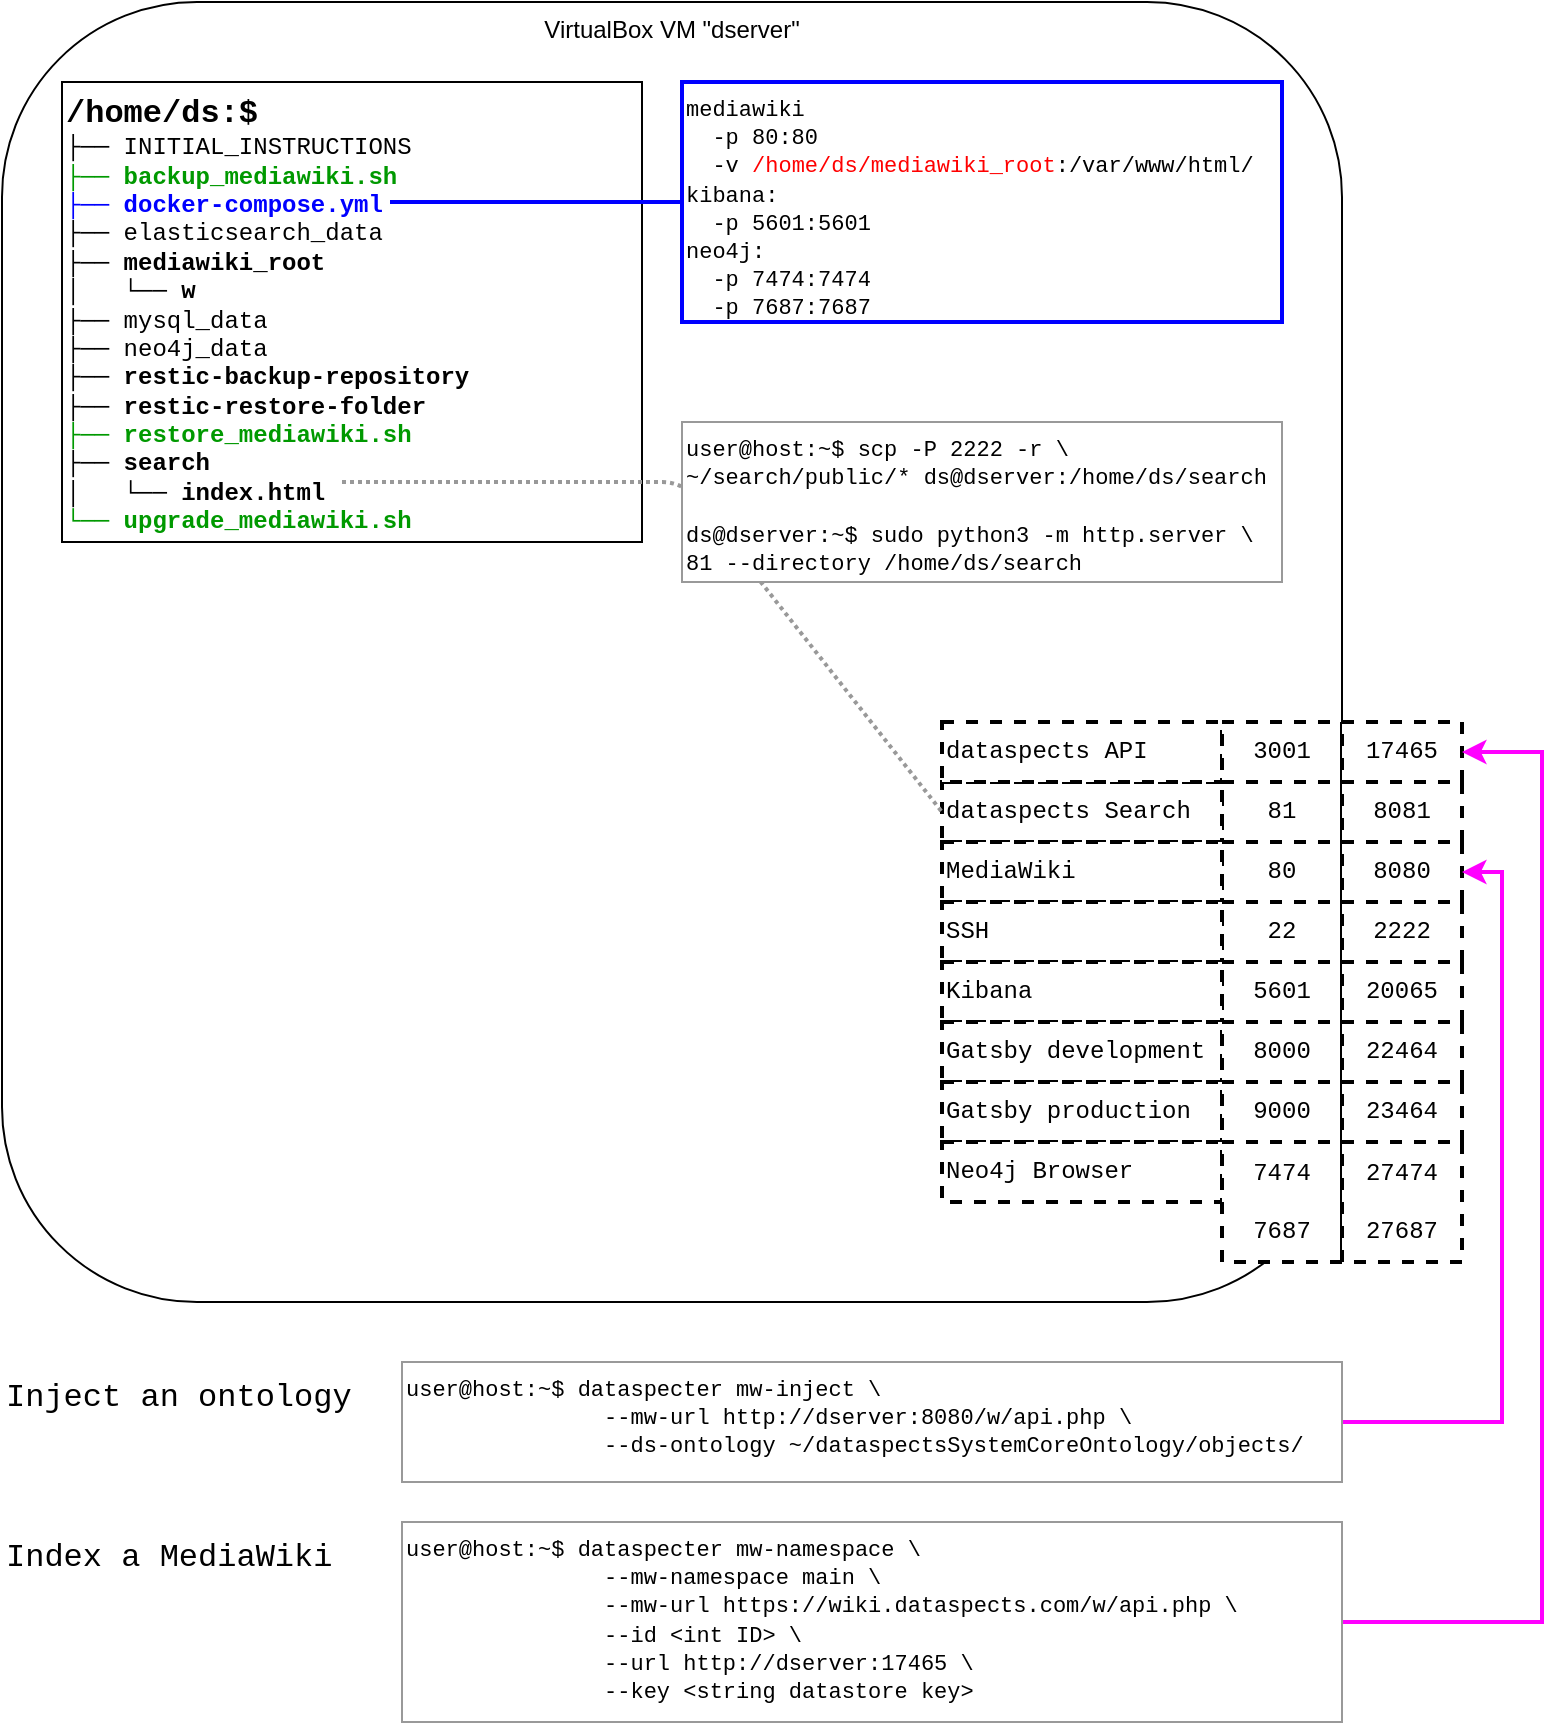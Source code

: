 <mxfile version="13.4.4" type="device"><diagram id="B5oPKk7g6Mease98vsJE" name="dserver"><mxGraphModel dx="1422" dy="843" grid="1" gridSize="10" guides="1" tooltips="1" connect="1" arrows="1" fold="1" page="1" pageScale="1" pageWidth="827" pageHeight="1169" math="0" shadow="0"><root><mxCell id="POHvMe-ZKadoUlujw895-0"/><mxCell id="POHvMe-ZKadoUlujw895-1" parent="POHvMe-ZKadoUlujw895-0"/><mxCell id="fG2kfKNsS_98cwppS686-0" value="VirtualBox VM &quot;dserver&quot;" style="rounded=1;whiteSpace=wrap;html=1;align=center;verticalAlign=top;" parent="POHvMe-ZKadoUlujw895-1" vertex="1"><mxGeometry x="40" y="80" width="670" height="650" as="geometry"/></mxCell><mxCell id="ar_zGOPMIMRHo_uEI_qk-0" value="&lt;div&gt;&lt;font style=&quot;font-size: 16px&quot;&gt;&lt;b&gt;/home/ds:$&lt;/b&gt;&lt;/font&gt;&lt;/div&gt;&lt;div&gt;├── INITIAL_INSTRUCTIONS&lt;/div&gt;&lt;div&gt;&lt;font color=&quot;#009900&quot;&gt;&lt;b&gt;├── backup_mediawiki.sh&lt;/b&gt;&lt;/font&gt;&lt;/div&gt;&lt;div&gt;&lt;font color=&quot;#0000ff&quot;&gt;&lt;b&gt;├── docker-compose.yml&lt;/b&gt;&lt;/font&gt;&lt;/div&gt;&lt;div&gt;├── elasticsearch_data&lt;/div&gt;&lt;div&gt;&lt;b&gt;├── mediawiki_root&lt;/b&gt;&lt;/div&gt;&lt;div&gt;&lt;b&gt;│&amp;nbsp; &amp;nbsp;└── w&lt;/b&gt;&lt;/div&gt;&lt;div&gt;├── mysql_data&lt;/div&gt;&lt;div&gt;&lt;span&gt;├── neo4j_data&lt;/span&gt;&lt;br&gt;&lt;/div&gt;&lt;div&gt;&lt;b&gt;├── restic-backup-repository&lt;/b&gt;&lt;br&gt;&lt;/div&gt;&lt;div&gt;&lt;b&gt;├── restic-restore-folder&lt;/b&gt;&lt;/div&gt;&lt;div&gt;&lt;font color=&quot;#009900&quot;&gt;&lt;b&gt;├── restore_mediawiki.sh&lt;/b&gt;&lt;/font&gt;&lt;/div&gt;&lt;div&gt;&lt;b&gt;├── search&lt;/b&gt;&lt;/div&gt;&lt;div&gt;&lt;b&gt;│&amp;nbsp; &amp;nbsp;└── index.html&lt;/b&gt;&lt;/div&gt;&lt;div&gt;&lt;font color=&quot;#009900&quot;&gt;&lt;b&gt;└── upgrade_mediawiki.sh&lt;/b&gt;&lt;/font&gt;&lt;/div&gt;&lt;div&gt;&lt;br&gt;&lt;/div&gt;" style="rounded=0;whiteSpace=wrap;html=1;align=left;verticalAlign=top;fontFamily=Courier New;" parent="POHvMe-ZKadoUlujw895-1" vertex="1"><mxGeometry x="70" y="120" width="290" height="230" as="geometry"/></mxCell><mxCell id="fG2kfKNsS_98cwppS686-5" value="&lt;div style=&quot;font-size: 11px&quot;&gt;&lt;span style=&quot;font-family: &amp;#34;courier new&amp;#34; ; font-size: 11px&quot;&gt;mediawiki&lt;/span&gt;&lt;br style=&quot;font-size: 11px&quot;&gt;&lt;/div&gt;&lt;div style=&quot;font-size: 11px&quot;&gt;&lt;font face=&quot;Courier New&quot; style=&quot;font-size: 11px&quot;&gt;&amp;nbsp; -p 80:80&lt;/font&gt;&lt;/div&gt;&lt;div style=&quot;font-size: 11px&quot;&gt;&lt;font face=&quot;Courier New&quot; style=&quot;font-size: 11px&quot;&gt;&amp;nbsp; -v &lt;font color=&quot;#ff0000&quot; style=&quot;font-size: 11px&quot;&gt;/home/ds/mediawiki_root&lt;/font&gt;:/var/www/html/&lt;/font&gt;&lt;/div&gt;&lt;div style=&quot;font-size: 11px&quot;&gt;&lt;font face=&quot;Courier New&quot; style=&quot;font-size: 11px&quot;&gt;kibana:&lt;/font&gt;&lt;/div&gt;&lt;div style=&quot;font-size: 11px&quot;&gt;&lt;font face=&quot;Courier New&quot; style=&quot;font-size: 11px&quot;&gt;&amp;nbsp; -p 5601:5601&lt;/font&gt;&lt;/div&gt;&lt;div style=&quot;font-size: 11px&quot;&gt;&lt;font face=&quot;Courier New&quot; style=&quot;font-size: 11px&quot;&gt;neo4j:&lt;/font&gt;&lt;/div&gt;&lt;div style=&quot;font-size: 11px&quot;&gt;&lt;font face=&quot;Courier New&quot; style=&quot;font-size: 11px&quot;&gt;&amp;nbsp; -p 7474:7474&lt;/font&gt;&lt;/div&gt;&lt;div style=&quot;font-size: 11px&quot;&gt;&lt;font face=&quot;Courier New&quot; style=&quot;font-size: 11px&quot;&gt;&amp;nbsp; -p 7687:7687&lt;/font&gt;&lt;/div&gt;" style="rounded=0;whiteSpace=wrap;html=1;fontFamily=Helvetica;fontSize=11;fontColor=#000000;align=left;fillColor=#ffffff;verticalAlign=top;strokeColor=#0000FF;strokeWidth=2;" parent="POHvMe-ZKadoUlujw895-1" vertex="1"><mxGeometry x="380" y="120" width="300" height="120" as="geometry"/></mxCell><mxCell id="ar_zGOPMIMRHo_uEI_qk-1" value="" style="endArrow=none;html=1;fontFamily=Courier New;exitX=0;exitY=0;exitDx=0;exitDy=0;entryX=0;entryY=0.5;entryDx=0;entryDy=0;strokeWidth=2;strokeColor=#0000FF;" parent="POHvMe-ZKadoUlujw895-1" target="fG2kfKNsS_98cwppS686-5" edge="1"><mxGeometry width="50" height="50" relative="1" as="geometry"><mxPoint x="234" y="180" as="sourcePoint"/><mxPoint x="694" y="180" as="targetPoint"/></mxGeometry></mxCell><mxCell id="ar_zGOPMIMRHo_uEI_qk-2" value="80" style="rounded=0;whiteSpace=wrap;html=1;strokeWidth=2;fontFamily=Courier New;fontSize=12;align=center;dashed=1;" parent="POHvMe-ZKadoUlujw895-1" vertex="1"><mxGeometry x="650" y="500" width="60" height="30" as="geometry"/></mxCell><mxCell id="ar_zGOPMIMRHo_uEI_qk-3" value="8080" style="rounded=0;whiteSpace=wrap;html=1;strokeWidth=2;fontFamily=Courier New;fontSize=12;align=center;dashed=1;" parent="POHvMe-ZKadoUlujw895-1" vertex="1"><mxGeometry x="710" y="500" width="60" height="30" as="geometry"/></mxCell><mxCell id="ar_zGOPMIMRHo_uEI_qk-4" value="81" style="rounded=0;whiteSpace=wrap;html=1;strokeWidth=2;fontFamily=Courier New;fontSize=12;align=center;dashed=1;" parent="POHvMe-ZKadoUlujw895-1" vertex="1"><mxGeometry x="650" y="470" width="60" height="30" as="geometry"/></mxCell><mxCell id="ar_zGOPMIMRHo_uEI_qk-5" value="8081" style="rounded=0;whiteSpace=wrap;html=1;strokeWidth=2;fontFamily=Courier New;fontSize=12;align=center;dashed=1;" parent="POHvMe-ZKadoUlujw895-1" vertex="1"><mxGeometry x="710" y="470" width="60" height="30" as="geometry"/></mxCell><mxCell id="ar_zGOPMIMRHo_uEI_qk-7" value="dataspects Search" style="rounded=0;whiteSpace=wrap;html=1;strokeWidth=2;fontFamily=Courier New;fontSize=12;align=left;dashed=1;" parent="POHvMe-ZKadoUlujw895-1" vertex="1"><mxGeometry x="510" y="470" width="140" height="30" as="geometry"/></mxCell><mxCell id="ar_zGOPMIMRHo_uEI_qk-8" value="MediaWiki" style="rounded=0;whiteSpace=wrap;html=1;strokeWidth=2;fontFamily=Courier New;fontSize=12;align=left;dashed=1;" parent="POHvMe-ZKadoUlujw895-1" vertex="1"><mxGeometry x="510" y="500" width="140" height="30" as="geometry"/></mxCell><mxCell id="ar_zGOPMIMRHo_uEI_qk-9" value="22" style="rounded=0;whiteSpace=wrap;html=1;strokeWidth=2;fontFamily=Courier New;fontSize=12;align=center;dashed=1;" parent="POHvMe-ZKadoUlujw895-1" vertex="1"><mxGeometry x="650" y="530" width="60" height="30" as="geometry"/></mxCell><mxCell id="ar_zGOPMIMRHo_uEI_qk-10" value="2222" style="rounded=0;whiteSpace=wrap;html=1;strokeWidth=2;fontFamily=Courier New;fontSize=12;align=center;dashed=1;" parent="POHvMe-ZKadoUlujw895-1" vertex="1"><mxGeometry x="710" y="530" width="60" height="30" as="geometry"/></mxCell><mxCell id="ar_zGOPMIMRHo_uEI_qk-11" value="SSH" style="rounded=0;whiteSpace=wrap;html=1;strokeWidth=2;fontFamily=Courier New;fontSize=12;align=left;dashed=1;" parent="POHvMe-ZKadoUlujw895-1" vertex="1"><mxGeometry x="510" y="530" width="140" height="30" as="geometry"/></mxCell><mxCell id="ar_zGOPMIMRHo_uEI_qk-12" value="dataspects API" style="rounded=0;whiteSpace=wrap;html=1;strokeWidth=2;fontFamily=Courier New;fontSize=12;align=left;dashed=1;" parent="POHvMe-ZKadoUlujw895-1" vertex="1"><mxGeometry x="510" y="440" width="140" height="30" as="geometry"/></mxCell><mxCell id="ar_zGOPMIMRHo_uEI_qk-13" value="3001" style="rounded=0;whiteSpace=wrap;html=1;strokeWidth=2;fontFamily=Courier New;fontSize=12;align=center;dashed=1;" parent="POHvMe-ZKadoUlujw895-1" vertex="1"><mxGeometry x="650" y="440" width="60" height="30" as="geometry"/></mxCell><mxCell id="ar_zGOPMIMRHo_uEI_qk-14" value="17465" style="rounded=0;whiteSpace=wrap;html=1;strokeWidth=2;fontFamily=Courier New;fontSize=12;align=center;dashed=1;" parent="POHvMe-ZKadoUlujw895-1" vertex="1"><mxGeometry x="710" y="440" width="60" height="30" as="geometry"/></mxCell><mxCell id="ar_zGOPMIMRHo_uEI_qk-15" value="5601" style="rounded=0;whiteSpace=wrap;html=1;strokeWidth=2;fontFamily=Courier New;fontSize=12;align=center;dashed=1;" parent="POHvMe-ZKadoUlujw895-1" vertex="1"><mxGeometry x="650" y="560" width="60" height="30" as="geometry"/></mxCell><mxCell id="ar_zGOPMIMRHo_uEI_qk-16" value="20065" style="rounded=0;whiteSpace=wrap;html=1;strokeWidth=2;fontFamily=Courier New;fontSize=12;align=center;dashed=1;" parent="POHvMe-ZKadoUlujw895-1" vertex="1"><mxGeometry x="710" y="560" width="60" height="30" as="geometry"/></mxCell><mxCell id="ar_zGOPMIMRHo_uEI_qk-17" value="Kibana" style="rounded=0;whiteSpace=wrap;html=1;strokeWidth=2;fontFamily=Courier New;fontSize=12;align=left;dashed=1;" parent="POHvMe-ZKadoUlujw895-1" vertex="1"><mxGeometry x="510" y="560" width="140" height="30" as="geometry"/></mxCell><mxCell id="ar_zGOPMIMRHo_uEI_qk-18" value="Gatsby development" style="rounded=0;whiteSpace=wrap;html=1;strokeWidth=2;fontFamily=Courier New;fontSize=12;align=left;dashed=1;" parent="POHvMe-ZKadoUlujw895-1" vertex="1"><mxGeometry x="510" y="590" width="140" height="30" as="geometry"/></mxCell><mxCell id="ar_zGOPMIMRHo_uEI_qk-19" value="8000" style="rounded=0;whiteSpace=wrap;html=1;strokeWidth=2;fontFamily=Courier New;fontSize=12;align=center;dashed=1;" parent="POHvMe-ZKadoUlujw895-1" vertex="1"><mxGeometry x="650" y="590" width="60" height="30" as="geometry"/></mxCell><mxCell id="ar_zGOPMIMRHo_uEI_qk-20" value="22464" style="rounded=0;whiteSpace=wrap;html=1;strokeWidth=2;fontFamily=Courier New;fontSize=12;align=center;dashed=1;" parent="POHvMe-ZKadoUlujw895-1" vertex="1"><mxGeometry x="710" y="590" width="60" height="30" as="geometry"/></mxCell><mxCell id="ar_zGOPMIMRHo_uEI_qk-21" value="Gatsby production" style="rounded=0;whiteSpace=wrap;html=1;strokeWidth=2;fontFamily=Courier New;fontSize=12;align=left;dashed=1;" parent="POHvMe-ZKadoUlujw895-1" vertex="1"><mxGeometry x="510" y="620" width="140" height="30" as="geometry"/></mxCell><mxCell id="ar_zGOPMIMRHo_uEI_qk-22" value="9000" style="rounded=0;whiteSpace=wrap;html=1;strokeWidth=2;fontFamily=Courier New;fontSize=12;align=center;dashed=1;" parent="POHvMe-ZKadoUlujw895-1" vertex="1"><mxGeometry x="650" y="620" width="60" height="30" as="geometry"/></mxCell><mxCell id="ar_zGOPMIMRHo_uEI_qk-23" value="23464" style="rounded=0;whiteSpace=wrap;html=1;strokeWidth=2;fontFamily=Courier New;fontSize=12;align=center;dashed=1;" parent="POHvMe-ZKadoUlujw895-1" vertex="1"><mxGeometry x="710" y="620" width="60" height="30" as="geometry"/></mxCell><mxCell id="ar_zGOPMIMRHo_uEI_qk-26" value="" style="endArrow=none;html=1;fontFamily=Courier New;exitX=0;exitY=0;exitDx=0;exitDy=0;entryX=0;entryY=0.5;entryDx=0;entryDy=0;strokeWidth=2;dashed=1;dashPattern=1 1;strokeColor=#999999;" parent="POHvMe-ZKadoUlujw895-1" target="ar_zGOPMIMRHo_uEI_qk-7" edge="1"><mxGeometry width="50" height="50" relative="1" as="geometry"><mxPoint x="210" y="320" as="sourcePoint"/><mxPoint x="510" y="415" as="targetPoint"/><Array as="points"><mxPoint x="380" y="320"/></Array></mxGeometry></mxCell><mxCell id="ar_zGOPMIMRHo_uEI_qk-27" value="&lt;div&gt;&lt;font face=&quot;courier new&quot;&gt;user@host:~$ scp -P 2222 -r \ ~/search/public/* ds@dserver:/home/ds/search&lt;/font&gt;&lt;br&gt;&lt;/div&gt;&lt;div&gt;&lt;font face=&quot;courier new&quot;&gt;&lt;br&gt;&lt;/font&gt;&lt;/div&gt;&lt;div&gt;&lt;font face=&quot;courier new&quot;&gt;ds@dserver:~$ sudo python3 -m http.server \ 81 --directory /home/ds/search&lt;br&gt;&lt;/font&gt;&lt;/div&gt;" style="rounded=0;whiteSpace=wrap;html=1;fontFamily=Helvetica;fontSize=11;fontColor=#000000;align=left;fillColor=#ffffff;verticalAlign=top;strokeWidth=1;strokeColor=#999999;" parent="POHvMe-ZKadoUlujw895-1" vertex="1"><mxGeometry x="380" y="290" width="300" height="80" as="geometry"/></mxCell><mxCell id="ar_zGOPMIMRHo_uEI_qk-28" value="Neo4j Browser" style="rounded=0;whiteSpace=wrap;html=1;strokeWidth=2;fontFamily=Courier New;fontSize=12;align=left;dashed=1;" parent="POHvMe-ZKadoUlujw895-1" vertex="1"><mxGeometry x="510" y="650" width="140" height="30" as="geometry"/></mxCell><mxCell id="ar_zGOPMIMRHo_uEI_qk-29" value="7474&lt;br&gt;&lt;br&gt;7687" style="rounded=0;whiteSpace=wrap;html=1;strokeWidth=2;fontFamily=Courier New;fontSize=12;align=center;dashed=1;" parent="POHvMe-ZKadoUlujw895-1" vertex="1"><mxGeometry x="650" y="650" width="60" height="60" as="geometry"/></mxCell><mxCell id="ar_zGOPMIMRHo_uEI_qk-30" value="27474&lt;br&gt;&lt;br&gt;27687" style="rounded=0;whiteSpace=wrap;html=1;strokeWidth=2;fontFamily=Courier New;fontSize=12;align=center;dashed=1;" parent="POHvMe-ZKadoUlujw895-1" vertex="1"><mxGeometry x="710" y="650" width="60" height="60" as="geometry"/></mxCell><mxCell id="cUUzhpmQ1ZCNrSWdecYE-1" style="edgeStyle=orthogonalEdgeStyle;rounded=0;orthogonalLoop=1;jettySize=auto;html=1;entryX=1;entryY=0.5;entryDx=0;entryDy=0;strokeWidth=2;fontFamily=Courier New;fontSize=12;exitX=1;exitY=0.5;exitDx=0;exitDy=0;strokeColor=#FF00FF;" edge="1" parent="POHvMe-ZKadoUlujw895-1" source="cUUzhpmQ1ZCNrSWdecYE-0" target="ar_zGOPMIMRHo_uEI_qk-3"><mxGeometry relative="1" as="geometry"><Array as="points"><mxPoint x="790" y="790"/><mxPoint x="790" y="515"/></Array></mxGeometry></mxCell><mxCell id="cUUzhpmQ1ZCNrSWdecYE-0" value="&lt;div&gt;&lt;font face=&quot;courier new&quot;&gt;user@host:~$&amp;nbsp;&lt;/font&gt;&lt;span&gt;&lt;font face=&quot;courier new&quot;&gt;dataspecter mw-inject \&lt;/font&gt;&lt;/span&gt;&lt;/div&gt;&lt;div&gt;&lt;font face=&quot;courier new&quot;&gt;&amp;nbsp; &amp;nbsp; &amp;nbsp; &amp;nbsp; &amp;nbsp; &amp;nbsp; &amp;nbsp; &amp;nbsp;--mw-url http://dserver:8080/w/api.php \&lt;/font&gt;&lt;/div&gt;&lt;div&gt;&lt;font face=&quot;courier new&quot;&gt;&amp;nbsp; &amp;nbsp; &amp;nbsp; &amp;nbsp; &amp;nbsp; &amp;nbsp; &amp;nbsp; &amp;nbsp;--ds-ontology ~/dataspectsSystemCoreOntology/objects/&lt;/font&gt;&lt;/div&gt;" style="rounded=0;whiteSpace=wrap;html=1;fontFamily=Helvetica;fontSize=11;fontColor=#000000;align=left;fillColor=#ffffff;verticalAlign=top;strokeWidth=1;strokeColor=#999999;" vertex="1" parent="POHvMe-ZKadoUlujw895-1"><mxGeometry x="240" y="760" width="470" height="60" as="geometry"/></mxCell><mxCell id="cUUzhpmQ1ZCNrSWdecYE-3" style="edgeStyle=orthogonalEdgeStyle;rounded=0;orthogonalLoop=1;jettySize=auto;html=1;entryX=1;entryY=0.5;entryDx=0;entryDy=0;strokeColor=#FF00FF;strokeWidth=2;fontFamily=Courier New;fontSize=12;exitX=1;exitY=0.5;exitDx=0;exitDy=0;" edge="1" parent="POHvMe-ZKadoUlujw895-1" source="cUUzhpmQ1ZCNrSWdecYE-2" target="ar_zGOPMIMRHo_uEI_qk-14"><mxGeometry relative="1" as="geometry"><Array as="points"><mxPoint x="810" y="890"/><mxPoint x="810" y="455"/></Array></mxGeometry></mxCell><mxCell id="cUUzhpmQ1ZCNrSWdecYE-2" value="&lt;font face=&quot;courier new&quot;&gt;user@host:~$&amp;nbsp;&lt;/font&gt;&lt;span&gt;&lt;font face=&quot;courier new&quot;&gt;dataspecter mw-namespace \&lt;br&gt;&amp;nbsp; &amp;nbsp; &amp;nbsp; &amp;nbsp; &amp;nbsp; &amp;nbsp; &amp;nbsp; &amp;nbsp;--mw-namespace main&amp;nbsp;\&lt;br&gt;&amp;nbsp; &amp;nbsp; &amp;nbsp; &amp;nbsp; &amp;nbsp; &amp;nbsp; &amp;nbsp; &amp;nbsp;--mw-url https://wiki.dataspects.com/w/api.php&amp;nbsp;\&lt;br&gt;&amp;nbsp; &amp;nbsp; &amp;nbsp; &amp;nbsp; &amp;nbsp; &amp;nbsp; &amp;nbsp; &amp;nbsp;--id &amp;lt;int ID&amp;gt; \&lt;br&gt;&amp;nbsp; &amp;nbsp; &amp;nbsp; &amp;nbsp; &amp;nbsp; &amp;nbsp; &amp;nbsp; &amp;nbsp;--url http://dserver:17465 \&lt;br&gt;&amp;nbsp; &amp;nbsp; &amp;nbsp; &amp;nbsp; &amp;nbsp; &amp;nbsp; &amp;nbsp; &amp;nbsp;--key &amp;lt;string datastore key&amp;gt;&lt;br&gt;&lt;/font&gt;&lt;/span&gt;" style="rounded=0;whiteSpace=wrap;html=1;fontFamily=Helvetica;fontSize=11;fontColor=#000000;align=left;fillColor=#ffffff;verticalAlign=top;strokeWidth=1;strokeColor=#999999;" vertex="1" parent="POHvMe-ZKadoUlujw895-1"><mxGeometry x="240" y="840" width="470" height="100" as="geometry"/></mxCell><mxCell id="cUUzhpmQ1ZCNrSWdecYE-4" value="&lt;div style=&quot;font-size: 16px&quot;&gt;&lt;font face=&quot;courier new&quot; style=&quot;font-size: 16px&quot;&gt;Inject an ontology&lt;/font&gt;&lt;/div&gt;" style="rounded=0;whiteSpace=wrap;html=1;fontFamily=Helvetica;fontSize=16;fontColor=#000000;align=left;fillColor=#ffffff;verticalAlign=top;strokeWidth=1;strokeColor=none;" vertex="1" parent="POHvMe-ZKadoUlujw895-1"><mxGeometry x="40" y="760" width="190" height="60" as="geometry"/></mxCell><mxCell id="cUUzhpmQ1ZCNrSWdecYE-5" value="&lt;div style=&quot;font-size: 16px&quot;&gt;&lt;font face=&quot;courier new&quot; style=&quot;font-size: 16px&quot;&gt;Index a MediaWiki&lt;/font&gt;&lt;/div&gt;" style="rounded=0;whiteSpace=wrap;html=1;fontFamily=Helvetica;fontSize=16;fontColor=#000000;align=left;fillColor=#ffffff;verticalAlign=top;strokeWidth=1;strokeColor=none;" vertex="1" parent="POHvMe-ZKadoUlujw895-1"><mxGeometry x="40" y="840" width="190" height="60" as="geometry"/></mxCell></root></mxGraphModel></diagram></mxfile>